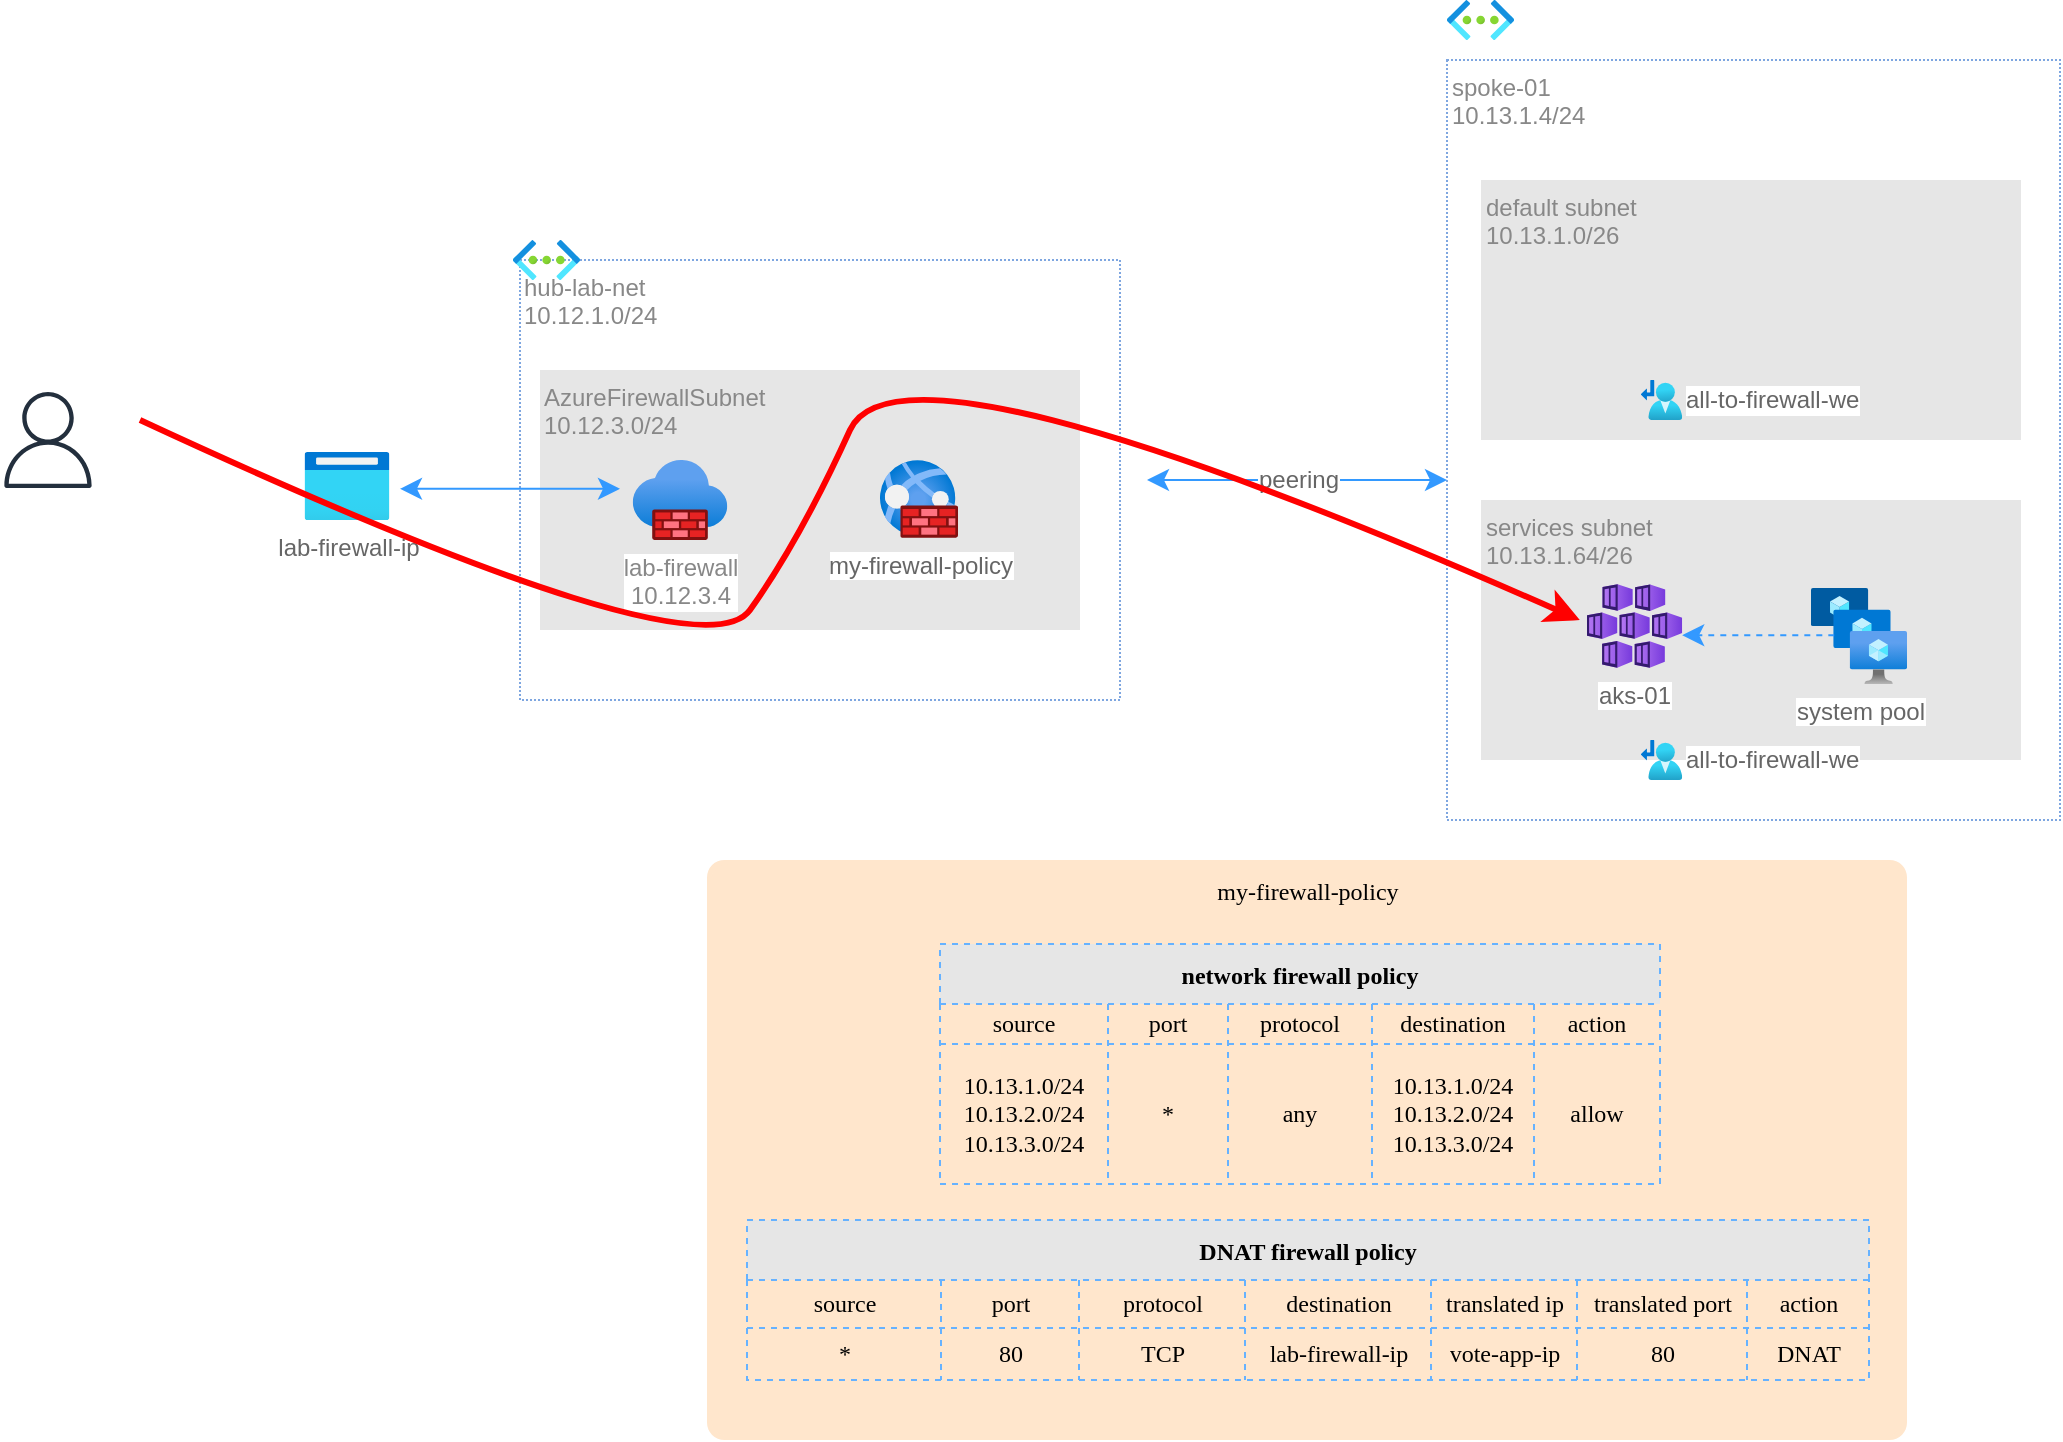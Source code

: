 <mxfile version="21.3.7" type="device">
  <diagram name="Page-1" id="FFA9UxrkgAWa3RQxIZZn">
    <mxGraphModel dx="2400" dy="1232" grid="1" gridSize="10" guides="1" tooltips="1" connect="1" arrows="1" fold="1" page="1" pageScale="1" pageWidth="850" pageHeight="1100" math="0" shadow="0">
      <root>
        <mxCell id="0" />
        <mxCell id="1" parent="0" />
        <mxCell id="eTU5ktOCDEg_4VgvNUPq-138" value="my-firewall-policy" style="shape=ext;double=1;rounded=1;whiteSpace=wrap;html=1;strokeColor=none;fontFamily=Tahoma;fillColor=#ffe6cc;arcSize=3;align=center;verticalAlign=top;" parent="1" vertex="1">
          <mxGeometry x="153.5" y="440" width="600" height="290" as="geometry" />
        </mxCell>
        <mxCell id="dC8h2j_e8fjJUz522AtT-1" value="hub-lab-net&lt;br&gt;10.12.1.0/24" style="verticalLabelPosition=middle;verticalAlign=top;shape=mxgraph.basic.rect;fillColor2=none;strokeWidth=1;size=20;indent=5;fillColor=none;strokeColor=#7EA6E0;dashed=1;dashPattern=1 1;fontColor=#888888;labelPosition=center;align=left;horizontal=1;labelBorderColor=none;html=1;" parent="1" vertex="1">
          <mxGeometry x="60" y="140" width="300" height="220" as="geometry" />
        </mxCell>
        <mxCell id="dC8h2j_e8fjJUz522AtT-2" value="" style="image;aspect=fixed;html=1;points=[];align=center;fontSize=12;image=img/lib/azure2/networking/Virtual_Networks.svg;" parent="1" vertex="1">
          <mxGeometry x="56.5" y="130" width="33.5" height="20" as="geometry" />
        </mxCell>
        <mxCell id="dC8h2j_e8fjJUz522AtT-15" value="lab-firewall-ip" style="image;aspect=fixed;html=1;points=[];align=center;fontSize=12;image=img/lib/azure2/general/Browser.svg;fontColor=#666666;" parent="1" vertex="1">
          <mxGeometry x="-47.75" y="236" width="42.5" height="34" as="geometry" />
        </mxCell>
        <mxCell id="dC8h2j_e8fjJUz522AtT-21" value="spoke-01&lt;br&gt;10.13.1.4/24" style="verticalLabelPosition=middle;verticalAlign=top;shape=mxgraph.basic.rect;fillColor2=none;strokeWidth=1;size=20;indent=5;fillColor=none;strokeColor=#7EA6E0;dashed=1;dashPattern=1 1;fontColor=#888888;labelPosition=center;align=left;horizontal=1;labelBorderColor=none;html=1;" parent="1" vertex="1">
          <mxGeometry x="523.5" y="40" width="306.5" height="380" as="geometry" />
        </mxCell>
        <mxCell id="dC8h2j_e8fjJUz522AtT-22" value="default subnet&lt;br&gt;10.13.1.0/26" style="verticalLabelPosition=middle;verticalAlign=top;shape=mxgraph.basic.rect;fillColor2=none;strokeWidth=1;size=20;indent=5;fillColor=#E6E6E6;strokeColor=none;dashed=1;dashPattern=1 1;fontColor=#888888;labelPosition=center;align=left;horizontal=1;labelBorderColor=none;html=1;" parent="1" vertex="1">
          <mxGeometry x="540.5" y="100" width="270" height="130" as="geometry" />
        </mxCell>
        <mxCell id="dC8h2j_e8fjJUz522AtT-23" value="services subnet&lt;br&gt;10.13.1.64/26" style="verticalLabelPosition=middle;verticalAlign=top;shape=mxgraph.basic.rect;fillColor2=none;strokeWidth=1;size=20;indent=5;fillColor=#E6E6E6;strokeColor=none;dashed=1;dashPattern=1 1;fontColor=#888888;labelPosition=center;align=left;horizontal=1;labelBorderColor=none;html=1;" parent="1" vertex="1">
          <mxGeometry x="540.5" y="260" width="270" height="130" as="geometry" />
        </mxCell>
        <mxCell id="dC8h2j_e8fjJUz522AtT-24" value="all-to-firewall-we" style="image;aspect=fixed;html=1;points=[];align=left;fontSize=12;image=img/lib/azure2/networking/Route_Tables.svg;labelPosition=right;verticalLabelPosition=middle;verticalAlign=middle;fontColor=#666666;" parent="1" vertex="1">
          <mxGeometry x="620.45" y="200" width="20.65" height="20" as="geometry" />
        </mxCell>
        <mxCell id="dC8h2j_e8fjJUz522AtT-25" value="all-to-firewall-we" style="image;aspect=fixed;html=1;points=[];align=left;fontSize=12;image=img/lib/azure2/networking/Route_Tables.svg;labelPosition=right;verticalLabelPosition=middle;verticalAlign=middle;fontColor=#666666;" parent="1" vertex="1">
          <mxGeometry x="620.45" y="380" width="20.65" height="20" as="geometry" />
        </mxCell>
        <mxCell id="dC8h2j_e8fjJUz522AtT-26" value="aks-01" style="image;aspect=fixed;html=1;points=[];align=center;fontSize=12;image=img/lib/azure2/containers/Kubernetes_Services.svg;fontColor=#666666;" parent="1" vertex="1">
          <mxGeometry x="593.5" y="302" width="47.6" height="42" as="geometry" />
        </mxCell>
        <mxCell id="dC8h2j_e8fjJUz522AtT-27" value="system pool" style="image;aspect=fixed;html=1;points=[];align=center;fontSize=12;image=img/lib/azure2/compute/VM_Scale_Sets.svg;fontColor=#666666;" parent="1" vertex="1">
          <mxGeometry x="705.5" y="304" width="48" height="48" as="geometry" />
        </mxCell>
        <mxCell id="dC8h2j_e8fjJUz522AtT-28" value="" style="edgeStyle=none;curved=1;rounded=0;orthogonalLoop=1;jettySize=auto;html=1;fontSize=12;startSize=8;endSize=8;strokeColor=#3399FF;dashed=1;" parent="1" edge="1">
          <mxGeometry relative="1" as="geometry">
            <mxPoint x="717.1" y="327.58" as="sourcePoint" />
            <mxPoint x="641.1" y="327.58" as="targetPoint" />
          </mxGeometry>
        </mxCell>
        <mxCell id="dC8h2j_e8fjJUz522AtT-40" value="" style="image;aspect=fixed;html=1;points=[];align=center;fontSize=12;image=img/lib/azure2/networking/Virtual_Networks.svg;" parent="1" vertex="1">
          <mxGeometry x="523.5" y="10" width="33.5" height="20" as="geometry" />
        </mxCell>
        <mxCell id="dC8h2j_e8fjJUz522AtT-46" value="peering" style="endArrow=classic;startArrow=classic;html=1;rounded=0;fontSize=12;startSize=8;endSize=8;curved=1;strokeColor=#3399FF;fontColor=#666666;" parent="1" edge="1">
          <mxGeometry width="50" height="50" relative="1" as="geometry">
            <mxPoint x="373.5" y="250.0" as="sourcePoint" />
            <mxPoint x="523.5" y="250.0" as="targetPoint" />
          </mxGeometry>
        </mxCell>
        <mxCell id="dC8h2j_e8fjJUz522AtT-47" value="" style="group" parent="1" vertex="1" connectable="0">
          <mxGeometry x="70" y="195" width="270" height="130" as="geometry" />
        </mxCell>
        <mxCell id="dC8h2j_e8fjJUz522AtT-4" value="AzureFirewallSubnet&lt;br&gt;10.12.3.0/24" style="verticalLabelPosition=middle;verticalAlign=top;shape=mxgraph.basic.rect;fillColor2=none;strokeWidth=1;size=20;indent=5;fillColor=#E6E6E6;strokeColor=none;dashed=1;dashPattern=1 1;fontColor=#888888;labelPosition=center;align=left;horizontal=1;labelBorderColor=none;html=1;" parent="dC8h2j_e8fjJUz522AtT-47" vertex="1">
          <mxGeometry width="270" height="130" as="geometry" />
        </mxCell>
        <mxCell id="dC8h2j_e8fjJUz522AtT-7" value="lab-firewall&lt;br&gt;10.12.3.4" style="image;aspect=fixed;html=1;points=[];align=center;fontSize=12;image=img/lib/azure2/networking/Firewalls.svg;fontColor=#888888;" parent="dC8h2j_e8fjJUz522AtT-47" vertex="1">
          <mxGeometry x="46.34" y="45" width="47.33" height="40" as="geometry" />
        </mxCell>
        <mxCell id="dC8h2j_e8fjJUz522AtT-19" value="my-firewall-policy" style="image;aspect=fixed;html=1;points=[];align=center;fontSize=12;image=img/lib/azure2/networking/Web_Application_Firewall_Policies_WAF.svg;fontColor=#666666;" parent="dC8h2j_e8fjJUz522AtT-47" vertex="1">
          <mxGeometry x="170" y="45" width="39" height="39" as="geometry" />
        </mxCell>
        <mxCell id="dC8h2j_e8fjJUz522AtT-17" value="" style="endArrow=classic;startArrow=classic;html=1;rounded=0;fontSize=12;startSize=8;endSize=8;curved=1;strokeColor=#3399FF;" parent="1" edge="1">
          <mxGeometry width="50" height="50" relative="1" as="geometry">
            <mxPoint y="254.41" as="sourcePoint" />
            <mxPoint x="110" y="254.41" as="targetPoint" />
          </mxGeometry>
        </mxCell>
        <mxCell id="eTU5ktOCDEg_4VgvNUPq-17" value="network firewall policy" style="shape=table;startSize=30;container=1;collapsible=0;childLayout=tableLayout;fontStyle=1;align=center;dashed=1;strokeColor=#66B2FF;fontFamily=Tahoma;fillColor=#E6E6E6;" parent="1" vertex="1">
          <mxGeometry x="270" y="482" width="360" height="120" as="geometry" />
        </mxCell>
        <mxCell id="eTU5ktOCDEg_4VgvNUPq-18" value="" style="shape=tableRow;horizontal=0;startSize=0;swimlaneHead=0;swimlaneBody=0;top=0;left=0;bottom=0;right=0;collapsible=0;dropTarget=0;fillColor=none;points=[[0,0.5],[1,0.5]];portConstraint=eastwest;dashed=1;strokeColor=#66B2FF;fontFamily=Tahoma;" parent="eTU5ktOCDEg_4VgvNUPq-17" vertex="1">
          <mxGeometry y="30" width="360" height="20" as="geometry" />
        </mxCell>
        <mxCell id="eTU5ktOCDEg_4VgvNUPq-19" value="source" style="shape=partialRectangle;html=1;whiteSpace=wrap;connectable=0;fillColor=none;top=0;left=0;bottom=0;right=0;overflow=hidden;dashed=1;strokeColor=#66B2FF;fontFamily=Tahoma;" parent="eTU5ktOCDEg_4VgvNUPq-18" vertex="1">
          <mxGeometry width="84" height="20" as="geometry">
            <mxRectangle width="84" height="20" as="alternateBounds" />
          </mxGeometry>
        </mxCell>
        <mxCell id="eTU5ktOCDEg_4VgvNUPq-20" value="port" style="shape=partialRectangle;html=1;whiteSpace=wrap;connectable=0;fillColor=none;top=0;left=0;bottom=0;right=0;overflow=hidden;dashed=1;strokeColor=#66B2FF;fontFamily=Tahoma;" parent="eTU5ktOCDEg_4VgvNUPq-18" vertex="1">
          <mxGeometry x="84" width="60" height="20" as="geometry">
            <mxRectangle width="60" height="20" as="alternateBounds" />
          </mxGeometry>
        </mxCell>
        <mxCell id="eTU5ktOCDEg_4VgvNUPq-21" value="protocol" style="shape=partialRectangle;html=1;whiteSpace=wrap;connectable=0;fillColor=none;top=0;left=0;bottom=0;right=0;overflow=hidden;dashed=1;strokeColor=#66B2FF;fontFamily=Tahoma;" parent="eTU5ktOCDEg_4VgvNUPq-18" vertex="1">
          <mxGeometry x="144" width="72" height="20" as="geometry">
            <mxRectangle width="72" height="20" as="alternateBounds" />
          </mxGeometry>
        </mxCell>
        <mxCell id="eTU5ktOCDEg_4VgvNUPq-22" value="destination" style="shape=partialRectangle;html=1;whiteSpace=wrap;connectable=0;fillColor=none;top=0;left=0;bottom=0;right=0;overflow=hidden;dashed=1;strokeColor=#66B2FF;fontFamily=Tahoma;" parent="eTU5ktOCDEg_4VgvNUPq-18" vertex="1">
          <mxGeometry x="216" width="81" height="20" as="geometry">
            <mxRectangle width="81" height="20" as="alternateBounds" />
          </mxGeometry>
        </mxCell>
        <mxCell id="eTU5ktOCDEg_4VgvNUPq-23" value="action" style="shape=partialRectangle;html=1;whiteSpace=wrap;connectable=0;fillColor=none;top=0;left=0;bottom=0;right=0;overflow=hidden;dashed=1;strokeColor=#66B2FF;fontFamily=Tahoma;" parent="eTU5ktOCDEg_4VgvNUPq-18" vertex="1">
          <mxGeometry x="297" width="63" height="20" as="geometry">
            <mxRectangle width="63" height="20" as="alternateBounds" />
          </mxGeometry>
        </mxCell>
        <mxCell id="eTU5ktOCDEg_4VgvNUPq-24" value="" style="shape=tableRow;horizontal=0;startSize=0;swimlaneHead=0;swimlaneBody=0;top=0;left=0;bottom=0;right=0;collapsible=0;dropTarget=0;fillColor=none;points=[[0,0.5],[1,0.5]];portConstraint=eastwest;dashed=1;strokeColor=#66B2FF;fontFamily=Tahoma;" parent="eTU5ktOCDEg_4VgvNUPq-17" vertex="1">
          <mxGeometry y="50" width="360" height="70" as="geometry" />
        </mxCell>
        <mxCell id="eTU5ktOCDEg_4VgvNUPq-25" value="10.13.1.0/24&lt;br&gt;10.13.2.0/24&lt;br&gt;10.13.3.0/24" style="shape=partialRectangle;html=1;whiteSpace=wrap;connectable=0;fillColor=none;top=0;left=0;bottom=0;right=0;overflow=hidden;dashed=1;strokeColor=#66B2FF;fontFamily=Tahoma;" parent="eTU5ktOCDEg_4VgvNUPq-24" vertex="1">
          <mxGeometry width="84" height="70" as="geometry">
            <mxRectangle width="84" height="70" as="alternateBounds" />
          </mxGeometry>
        </mxCell>
        <mxCell id="eTU5ktOCDEg_4VgvNUPq-26" value="*" style="shape=partialRectangle;html=1;whiteSpace=wrap;connectable=0;fillColor=none;top=0;left=0;bottom=0;right=0;overflow=hidden;dashed=1;strokeColor=#66B2FF;fontFamily=Tahoma;" parent="eTU5ktOCDEg_4VgvNUPq-24" vertex="1">
          <mxGeometry x="84" width="60" height="70" as="geometry">
            <mxRectangle width="60" height="70" as="alternateBounds" />
          </mxGeometry>
        </mxCell>
        <mxCell id="eTU5ktOCDEg_4VgvNUPq-27" value="any" style="shape=partialRectangle;html=1;whiteSpace=wrap;connectable=0;fillColor=none;top=0;left=0;bottom=0;right=0;overflow=hidden;dashed=1;strokeColor=#66B2FF;fontFamily=Tahoma;" parent="eTU5ktOCDEg_4VgvNUPq-24" vertex="1">
          <mxGeometry x="144" width="72" height="70" as="geometry">
            <mxRectangle width="72" height="70" as="alternateBounds" />
          </mxGeometry>
        </mxCell>
        <mxCell id="eTU5ktOCDEg_4VgvNUPq-28" value="10.13.1.0/24&lt;br style=&quot;border-color: var(--border-color);&quot;&gt;10.13.2.0/24&lt;br style=&quot;border-color: var(--border-color);&quot;&gt;10.13.3.0/24" style="shape=partialRectangle;html=1;whiteSpace=wrap;connectable=0;fillColor=none;top=0;left=0;bottom=0;right=0;overflow=hidden;dashed=1;strokeColor=#66B2FF;fontFamily=Tahoma;" parent="eTU5ktOCDEg_4VgvNUPq-24" vertex="1">
          <mxGeometry x="216" width="81" height="70" as="geometry">
            <mxRectangle width="81" height="70" as="alternateBounds" />
          </mxGeometry>
        </mxCell>
        <mxCell id="eTU5ktOCDEg_4VgvNUPq-29" value="allow" style="shape=partialRectangle;html=1;whiteSpace=wrap;connectable=0;fillColor=none;top=0;left=0;bottom=0;right=0;overflow=hidden;dashed=1;strokeColor=#66B2FF;fontFamily=Tahoma;" parent="eTU5ktOCDEg_4VgvNUPq-24" vertex="1">
          <mxGeometry x="297" width="63" height="70" as="geometry">
            <mxRectangle width="63" height="70" as="alternateBounds" />
          </mxGeometry>
        </mxCell>
        <mxCell id="Q-Irhlfd63L9UgBKf-U1-1" value="" style="sketch=0;outlineConnect=0;fontColor=#232F3E;gradientColor=none;fillColor=#232F3D;strokeColor=none;dashed=0;verticalLabelPosition=bottom;verticalAlign=top;align=center;html=1;fontSize=12;fontStyle=0;aspect=fixed;pointerEvents=1;shape=mxgraph.aws4.user;" vertex="1" parent="1">
          <mxGeometry x="-200" y="206" width="48" height="48" as="geometry" />
        </mxCell>
        <mxCell id="Q-Irhlfd63L9UgBKf-U1-2" value="DNAT firewall policy" style="shape=table;startSize=30;container=1;collapsible=0;childLayout=tableLayout;fontStyle=1;align=center;dashed=1;strokeColor=#66B2FF;fontFamily=Tahoma;fillColor=#E6E6E6;" vertex="1" parent="1">
          <mxGeometry x="173.5" y="620" width="561" height="80" as="geometry" />
        </mxCell>
        <mxCell id="Q-Irhlfd63L9UgBKf-U1-3" value="" style="shape=tableRow;horizontal=0;startSize=0;swimlaneHead=0;swimlaneBody=0;top=0;left=0;bottom=0;right=0;collapsible=0;dropTarget=0;fillColor=none;points=[[0,0.5],[1,0.5]];portConstraint=eastwest;dashed=1;strokeColor=#66B2FF;fontFamily=Tahoma;" vertex="1" parent="Q-Irhlfd63L9UgBKf-U1-2">
          <mxGeometry y="30" width="561" height="24" as="geometry" />
        </mxCell>
        <mxCell id="Q-Irhlfd63L9UgBKf-U1-4" value="source" style="shape=partialRectangle;html=1;whiteSpace=wrap;connectable=0;fillColor=none;top=0;left=0;bottom=0;right=0;overflow=hidden;dashed=1;strokeColor=#66B2FF;fontFamily=Tahoma;" vertex="1" parent="Q-Irhlfd63L9UgBKf-U1-3">
          <mxGeometry width="97" height="24" as="geometry">
            <mxRectangle width="97" height="24" as="alternateBounds" />
          </mxGeometry>
        </mxCell>
        <mxCell id="Q-Irhlfd63L9UgBKf-U1-5" value="port" style="shape=partialRectangle;html=1;whiteSpace=wrap;connectable=0;fillColor=none;top=0;left=0;bottom=0;right=0;overflow=hidden;dashed=1;strokeColor=#66B2FF;fontFamily=Tahoma;" vertex="1" parent="Q-Irhlfd63L9UgBKf-U1-3">
          <mxGeometry x="97" width="69" height="24" as="geometry">
            <mxRectangle width="69" height="24" as="alternateBounds" />
          </mxGeometry>
        </mxCell>
        <mxCell id="Q-Irhlfd63L9UgBKf-U1-6" value="protocol" style="shape=partialRectangle;html=1;whiteSpace=wrap;connectable=0;fillColor=none;top=0;left=0;bottom=0;right=0;overflow=hidden;dashed=1;strokeColor=#66B2FF;fontFamily=Tahoma;" vertex="1" parent="Q-Irhlfd63L9UgBKf-U1-3">
          <mxGeometry x="166" width="83" height="24" as="geometry">
            <mxRectangle width="83" height="24" as="alternateBounds" />
          </mxGeometry>
        </mxCell>
        <mxCell id="Q-Irhlfd63L9UgBKf-U1-7" value="destination" style="shape=partialRectangle;html=1;whiteSpace=wrap;connectable=0;fillColor=none;top=0;left=0;bottom=0;right=0;overflow=hidden;dashed=1;strokeColor=#66B2FF;fontFamily=Tahoma;" vertex="1" parent="Q-Irhlfd63L9UgBKf-U1-3">
          <mxGeometry x="249" width="93" height="24" as="geometry">
            <mxRectangle width="93" height="24" as="alternateBounds" />
          </mxGeometry>
        </mxCell>
        <mxCell id="Q-Irhlfd63L9UgBKf-U1-8" value="translated ip" style="shape=partialRectangle;html=1;whiteSpace=wrap;connectable=0;fillColor=none;top=0;left=0;bottom=0;right=0;overflow=hidden;dashed=1;strokeColor=#66B2FF;fontFamily=Tahoma;" vertex="1" parent="Q-Irhlfd63L9UgBKf-U1-3">
          <mxGeometry x="342" width="73" height="24" as="geometry">
            <mxRectangle width="73" height="24" as="alternateBounds" />
          </mxGeometry>
        </mxCell>
        <mxCell id="Q-Irhlfd63L9UgBKf-U1-16" value="translated port" style="shape=partialRectangle;html=1;whiteSpace=wrap;connectable=0;fillColor=none;top=0;left=0;bottom=0;right=0;overflow=hidden;dashed=1;strokeColor=#66B2FF;fontFamily=Tahoma;" vertex="1" parent="Q-Irhlfd63L9UgBKf-U1-3">
          <mxGeometry x="415" width="85" height="24" as="geometry">
            <mxRectangle width="85" height="24" as="alternateBounds" />
          </mxGeometry>
        </mxCell>
        <mxCell id="Q-Irhlfd63L9UgBKf-U1-18" value="action" style="shape=partialRectangle;html=1;whiteSpace=wrap;connectable=0;fillColor=none;top=0;left=0;bottom=0;right=0;overflow=hidden;dashed=1;strokeColor=#66B2FF;fontFamily=Tahoma;" vertex="1" parent="Q-Irhlfd63L9UgBKf-U1-3">
          <mxGeometry x="500" width="61" height="24" as="geometry">
            <mxRectangle width="61" height="24" as="alternateBounds" />
          </mxGeometry>
        </mxCell>
        <mxCell id="Q-Irhlfd63L9UgBKf-U1-9" value="" style="shape=tableRow;horizontal=0;startSize=0;swimlaneHead=0;swimlaneBody=0;top=0;left=0;bottom=0;right=0;collapsible=0;dropTarget=0;fillColor=none;points=[[0,0.5],[1,0.5]];portConstraint=eastwest;dashed=1;strokeColor=#66B2FF;fontFamily=Tahoma;" vertex="1" parent="Q-Irhlfd63L9UgBKf-U1-2">
          <mxGeometry y="54" width="561" height="26" as="geometry" />
        </mxCell>
        <mxCell id="Q-Irhlfd63L9UgBKf-U1-10" value="*" style="shape=partialRectangle;html=1;whiteSpace=wrap;connectable=0;fillColor=none;top=0;left=0;bottom=0;right=0;overflow=hidden;dashed=1;strokeColor=#66B2FF;fontFamily=Tahoma;" vertex="1" parent="Q-Irhlfd63L9UgBKf-U1-9">
          <mxGeometry width="97" height="26" as="geometry">
            <mxRectangle width="97" height="26" as="alternateBounds" />
          </mxGeometry>
        </mxCell>
        <mxCell id="Q-Irhlfd63L9UgBKf-U1-11" value="80" style="shape=partialRectangle;html=1;whiteSpace=wrap;connectable=0;fillColor=none;top=0;left=0;bottom=0;right=0;overflow=hidden;dashed=1;strokeColor=#66B2FF;fontFamily=Tahoma;" vertex="1" parent="Q-Irhlfd63L9UgBKf-U1-9">
          <mxGeometry x="97" width="69" height="26" as="geometry">
            <mxRectangle width="69" height="26" as="alternateBounds" />
          </mxGeometry>
        </mxCell>
        <mxCell id="Q-Irhlfd63L9UgBKf-U1-12" value="TCP" style="shape=partialRectangle;html=1;whiteSpace=wrap;connectable=0;fillColor=none;top=0;left=0;bottom=0;right=0;overflow=hidden;dashed=1;strokeColor=#66B2FF;fontFamily=Tahoma;" vertex="1" parent="Q-Irhlfd63L9UgBKf-U1-9">
          <mxGeometry x="166" width="83" height="26" as="geometry">
            <mxRectangle width="83" height="26" as="alternateBounds" />
          </mxGeometry>
        </mxCell>
        <mxCell id="Q-Irhlfd63L9UgBKf-U1-13" value="lab-firewall-ip" style="shape=partialRectangle;html=1;whiteSpace=wrap;connectable=0;fillColor=none;top=0;left=0;bottom=0;right=0;overflow=hidden;dashed=1;strokeColor=#66B2FF;fontFamily=Tahoma;" vertex="1" parent="Q-Irhlfd63L9UgBKf-U1-9">
          <mxGeometry x="249" width="93" height="26" as="geometry">
            <mxRectangle width="93" height="26" as="alternateBounds" />
          </mxGeometry>
        </mxCell>
        <mxCell id="Q-Irhlfd63L9UgBKf-U1-14" value="vote-app-ip" style="shape=partialRectangle;html=1;whiteSpace=wrap;connectable=0;fillColor=none;top=0;left=0;bottom=0;right=0;overflow=hidden;dashed=1;strokeColor=#66B2FF;fontFamily=Tahoma;" vertex="1" parent="Q-Irhlfd63L9UgBKf-U1-9">
          <mxGeometry x="342" width="73" height="26" as="geometry">
            <mxRectangle width="73" height="26" as="alternateBounds" />
          </mxGeometry>
        </mxCell>
        <mxCell id="Q-Irhlfd63L9UgBKf-U1-17" value="80" style="shape=partialRectangle;html=1;whiteSpace=wrap;connectable=0;fillColor=none;top=0;left=0;bottom=0;right=0;overflow=hidden;dashed=1;strokeColor=#66B2FF;fontFamily=Tahoma;" vertex="1" parent="Q-Irhlfd63L9UgBKf-U1-9">
          <mxGeometry x="415" width="85" height="26" as="geometry">
            <mxRectangle width="85" height="26" as="alternateBounds" />
          </mxGeometry>
        </mxCell>
        <mxCell id="Q-Irhlfd63L9UgBKf-U1-19" value="DNAT" style="shape=partialRectangle;html=1;whiteSpace=wrap;connectable=0;fillColor=none;top=0;left=0;bottom=0;right=0;overflow=hidden;dashed=1;strokeColor=#66B2FF;fontFamily=Tahoma;" vertex="1" parent="Q-Irhlfd63L9UgBKf-U1-9">
          <mxGeometry x="500" width="61" height="26" as="geometry">
            <mxRectangle width="61" height="26" as="alternateBounds" />
          </mxGeometry>
        </mxCell>
        <mxCell id="Q-Irhlfd63L9UgBKf-U1-15" value="" style="curved=1;endArrow=classic;html=1;rounded=0;fontSize=12;startSize=8;endSize=8;entryX=0.183;entryY=0.462;entryDx=0;entryDy=0;entryPerimeter=0;strokeColor=#FF0000;strokeWidth=3;" edge="1" parent="1" target="dC8h2j_e8fjJUz522AtT-23">
          <mxGeometry width="50" height="50" relative="1" as="geometry">
            <mxPoint x="-130" y="220" as="sourcePoint" />
            <mxPoint x="210" y="340" as="targetPoint" />
            <Array as="points">
              <mxPoint x="150" y="350" />
              <mxPoint x="200" y="280" />
              <mxPoint x="250" y="170" />
            </Array>
          </mxGeometry>
        </mxCell>
      </root>
    </mxGraphModel>
  </diagram>
</mxfile>
